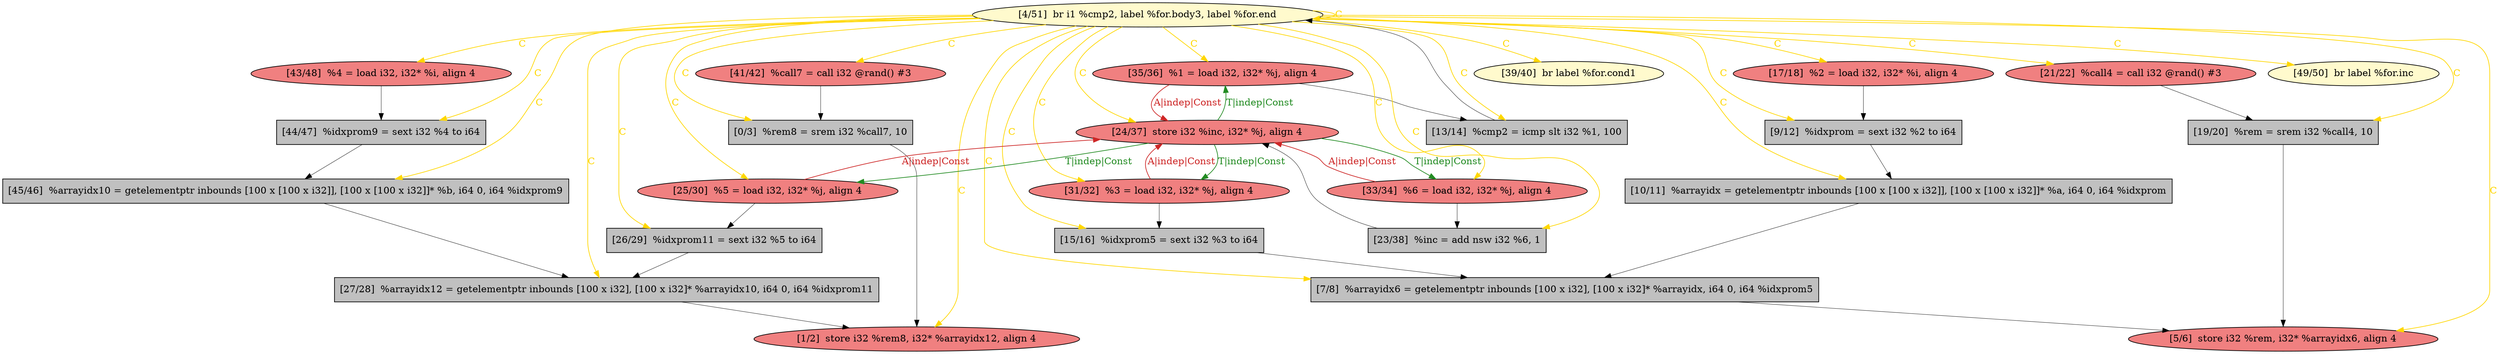 
digraph G {


node2113 [fillcolor=grey,label="[19/20]  %rem = srem i32 %call4, 10",shape=rectangle,style=filled ]
node2110 [fillcolor=lightcoral,label="[43/48]  %4 = load i32, i32* %i, align 4",shape=ellipse,style=filled ]
node2107 [fillcolor=grey,label="[45/46]  %arrayidx10 = getelementptr inbounds [100 x [100 x i32]], [100 x [100 x i32]]* %b, i64 0, i64 %idxprom9",shape=rectangle,style=filled ]
node2104 [fillcolor=grey,label="[26/29]  %idxprom11 = sext i32 %5 to i64",shape=rectangle,style=filled ]
node2093 [fillcolor=grey,label="[9/12]  %idxprom = sext i32 %2 to i64",shape=rectangle,style=filled ]
node2111 [fillcolor=grey,label="[10/11]  %arrayidx = getelementptr inbounds [100 x [100 x i32]], [100 x [100 x i32]]* %a, i64 0, i64 %idxprom",shape=rectangle,style=filled ]
node2092 [fillcolor=grey,label="[7/8]  %arrayidx6 = getelementptr inbounds [100 x i32], [100 x i32]* %arrayidx, i64 0, i64 %idxprom5",shape=rectangle,style=filled ]
node2088 [fillcolor=grey,label="[0/3]  %rem8 = srem i32 %call7, 10",shape=rectangle,style=filled ]
node2101 [fillcolor=grey,label="[27/28]  %arrayidx12 = getelementptr inbounds [100 x i32], [100 x i32]* %arrayidx10, i64 0, i64 %idxprom11",shape=rectangle,style=filled ]
node2090 [fillcolor=lightcoral,label="[41/42]  %call7 = call i32 @rand() #3",shape=ellipse,style=filled ]
node2097 [fillcolor=lightcoral,label="[35/36]  %1 = load i32, i32* %j, align 4",shape=ellipse,style=filled ]
node2108 [fillcolor=lightcoral,label="[17/18]  %2 = load i32, i32* %i, align 4",shape=ellipse,style=filled ]
node2091 [fillcolor=lightcoral,label="[5/6]  store i32 %rem, i32* %arrayidx6, align 4",shape=ellipse,style=filled ]
node2098 [fillcolor=lightcoral,label="[1/2]  store i32 %rem8, i32* %arrayidx12, align 4",shape=ellipse,style=filled ]
node2112 [fillcolor=lightcoral,label="[21/22]  %call4 = call i32 @rand() #3",shape=ellipse,style=filled ]
node2089 [fillcolor=lemonchiffon,label="[4/51]  br i1 %cmp2, label %for.body3, label %for.end",shape=ellipse,style=filled ]
node2095 [fillcolor=grey,label="[44/47]  %idxprom9 = sext i32 %4 to i64",shape=rectangle,style=filled ]
node2105 [fillcolor=lightcoral,label="[33/34]  %6 = load i32, i32* %j, align 4",shape=ellipse,style=filled ]
node2094 [fillcolor=grey,label="[13/14]  %cmp2 = icmp slt i32 %1, 100",shape=rectangle,style=filled ]
node2099 [fillcolor=lemonchiffon,label="[39/40]  br label %for.cond1",shape=ellipse,style=filled ]
node2109 [fillcolor=grey,label="[15/16]  %idxprom5 = sext i32 %3 to i64",shape=rectangle,style=filled ]
node2106 [fillcolor=lightcoral,label="[25/30]  %5 = load i32, i32* %j, align 4",shape=ellipse,style=filled ]
node2096 [fillcolor=lightcoral,label="[31/32]  %3 = load i32, i32* %j, align 4",shape=ellipse,style=filled ]
node2103 [fillcolor=lightcoral,label="[24/37]  store i32 %inc, i32* %j, align 4",shape=ellipse,style=filled ]
node2100 [fillcolor=lemonchiffon,label="[49/50]  br label %for.inc",shape=ellipse,style=filled ]
node2102 [fillcolor=grey,label="[23/38]  %inc = add nsw i32 %6, 1",shape=rectangle,style=filled ]

node2089->node2105 [style=solid,color=gold,label="C",penwidth=1.0,fontcolor=gold ]
node2089->node2090 [style=solid,color=gold,label="C",penwidth=1.0,fontcolor=gold ]
node2089->node2103 [style=solid,color=gold,label="C",penwidth=1.0,fontcolor=gold ]
node2089->node2092 [style=solid,color=gold,label="C",penwidth=1.0,fontcolor=gold ]
node2103->node2097 [style=solid,color=forestgreen,label="T|indep|Const",penwidth=1.0,fontcolor=forestgreen ]
node2097->node2103 [style=solid,color=firebrick3,label="A|indep|Const",penwidth=1.0,fontcolor=firebrick3 ]
node2089->node2097 [style=solid,color=gold,label="C",penwidth=1.0,fontcolor=gold ]
node2103->node2105 [style=solid,color=forestgreen,label="T|indep|Const",penwidth=1.0,fontcolor=forestgreen ]
node2096->node2103 [style=solid,color=firebrick3,label="A|indep|Const",penwidth=1.0,fontcolor=firebrick3 ]
node2089->node2102 [style=solid,color=gold,label="C",penwidth=1.0,fontcolor=gold ]
node2103->node2096 [style=solid,color=forestgreen,label="T|indep|Const",penwidth=1.0,fontcolor=forestgreen ]
node2089->node2094 [style=solid,color=gold,label="C",penwidth=1.0,fontcolor=gold ]
node2090->node2088 [style=solid,color=black,label="",penwidth=0.5,fontcolor=black ]
node2112->node2113 [style=solid,color=black,label="",penwidth=0.5,fontcolor=black ]
node2089->node2109 [style=solid,color=gold,label="C",penwidth=1.0,fontcolor=gold ]
node2089->node2099 [style=solid,color=gold,label="C",penwidth=1.0,fontcolor=gold ]
node2089->node2112 [style=solid,color=gold,label="C",penwidth=1.0,fontcolor=gold ]
node2089->node2111 [style=solid,color=gold,label="C",penwidth=1.0,fontcolor=gold ]
node2092->node2091 [style=solid,color=black,label="",penwidth=0.5,fontcolor=black ]
node2094->node2089 [style=solid,color=black,label="",penwidth=0.5,fontcolor=black ]
node2089->node2091 [style=solid,color=gold,label="C",penwidth=1.0,fontcolor=gold ]
node2089->node2088 [style=solid,color=gold,label="C",penwidth=1.0,fontcolor=gold ]
node2089->node2101 [style=solid,color=gold,label="C",penwidth=1.0,fontcolor=gold ]
node2106->node2104 [style=solid,color=black,label="",penwidth=0.5,fontcolor=black ]
node2089->node2100 [style=solid,color=gold,label="C",penwidth=1.0,fontcolor=gold ]
node2107->node2101 [style=solid,color=black,label="",penwidth=0.5,fontcolor=black ]
node2089->node2107 [style=solid,color=gold,label="C",penwidth=1.0,fontcolor=gold ]
node2110->node2095 [style=solid,color=black,label="",penwidth=0.5,fontcolor=black ]
node2095->node2107 [style=solid,color=black,label="",penwidth=0.5,fontcolor=black ]
node2113->node2091 [style=solid,color=black,label="",penwidth=0.5,fontcolor=black ]
node2093->node2111 [style=solid,color=black,label="",penwidth=0.5,fontcolor=black ]
node2089->node2095 [style=solid,color=gold,label="C",penwidth=1.0,fontcolor=gold ]
node2106->node2103 [style=solid,color=firebrick3,label="A|indep|Const",penwidth=1.0,fontcolor=firebrick3 ]
node2089->node2096 [style=solid,color=gold,label="C",penwidth=1.0,fontcolor=gold ]
node2089->node2110 [style=solid,color=gold,label="C",penwidth=1.0,fontcolor=gold ]
node2089->node2104 [style=solid,color=gold,label="C",penwidth=1.0,fontcolor=gold ]
node2089->node2113 [style=solid,color=gold,label="C",penwidth=1.0,fontcolor=gold ]
node2111->node2092 [style=solid,color=black,label="",penwidth=0.5,fontcolor=black ]
node2089->node2106 [style=solid,color=gold,label="C",penwidth=1.0,fontcolor=gold ]
node2108->node2093 [style=solid,color=black,label="",penwidth=0.5,fontcolor=black ]
node2109->node2092 [style=solid,color=black,label="",penwidth=0.5,fontcolor=black ]
node2101->node2098 [style=solid,color=black,label="",penwidth=0.5,fontcolor=black ]
node2089->node2089 [style=solid,color=gold,label="C",penwidth=1.0,fontcolor=gold ]
node2089->node2098 [style=solid,color=gold,label="C",penwidth=1.0,fontcolor=gold ]
node2089->node2108 [style=solid,color=gold,label="C",penwidth=1.0,fontcolor=gold ]
node2088->node2098 [style=solid,color=black,label="",penwidth=0.5,fontcolor=black ]
node2097->node2094 [style=solid,color=black,label="",penwidth=0.5,fontcolor=black ]
node2089->node2093 [style=solid,color=gold,label="C",penwidth=1.0,fontcolor=gold ]
node2102->node2103 [style=solid,color=black,label="",penwidth=0.5,fontcolor=black ]
node2103->node2106 [style=solid,color=forestgreen,label="T|indep|Const",penwidth=1.0,fontcolor=forestgreen ]
node2105->node2103 [style=solid,color=firebrick3,label="A|indep|Const",penwidth=1.0,fontcolor=firebrick3 ]
node2096->node2109 [style=solid,color=black,label="",penwidth=0.5,fontcolor=black ]
node2105->node2102 [style=solid,color=black,label="",penwidth=0.5,fontcolor=black ]
node2104->node2101 [style=solid,color=black,label="",penwidth=0.5,fontcolor=black ]


}
